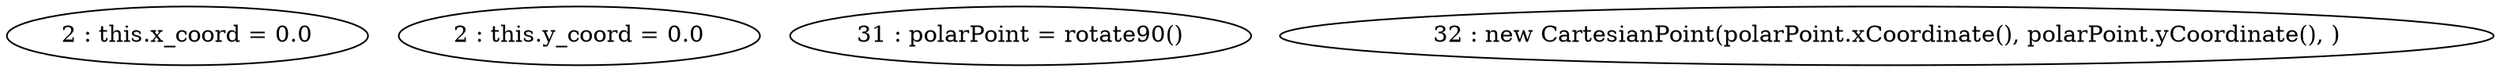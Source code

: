 digraph G {
"2 : this.x_coord = 0.0"
"2 : this.y_coord = 0.0"
"31 : polarPoint = rotate90()"
"32 : new CartesianPoint(polarPoint.xCoordinate(), polarPoint.yCoordinate(), )"
}